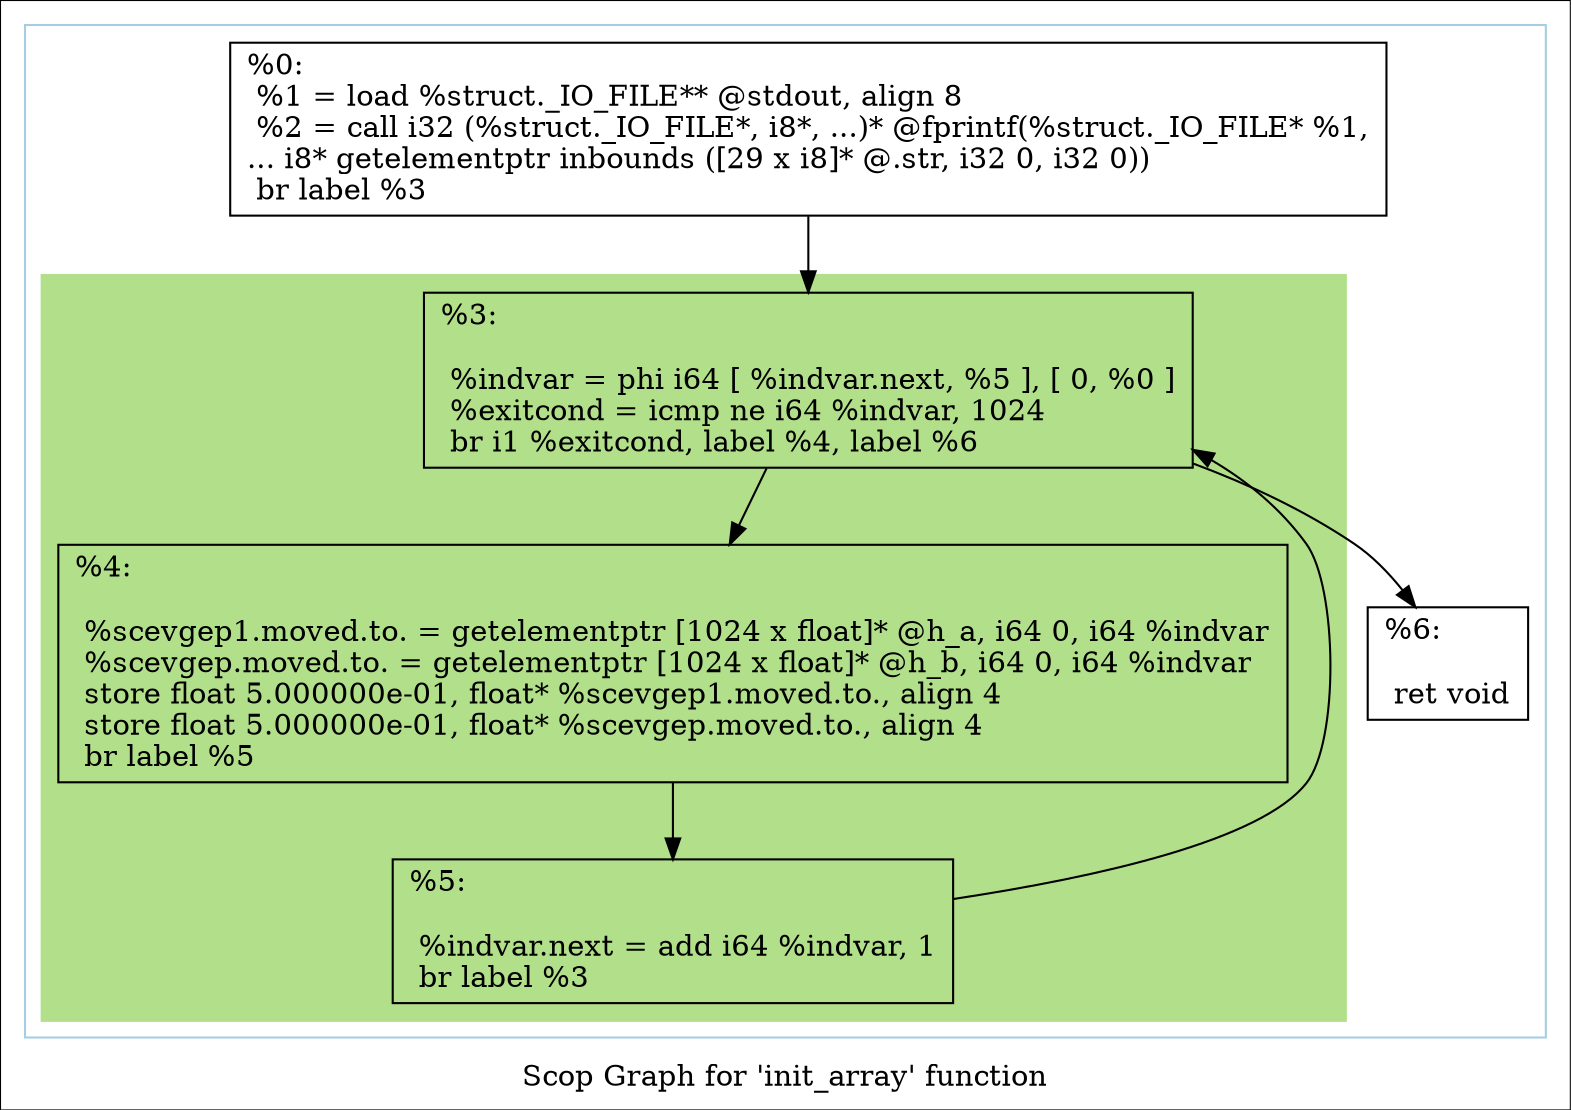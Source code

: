 digraph "Scop Graph for 'init_array' function" {
	label="Scop Graph for 'init_array' function";

	Node0x15ae2f0 [shape=record,label="{%0:\l  %1 = load %struct._IO_FILE** @stdout, align 8\l  %2 = call i32 (%struct._IO_FILE*, i8*, ...)* @fprintf(%struct._IO_FILE* %1,\l... i8* getelementptr inbounds ([29 x i8]* @.str, i32 0, i32 0))\l  br label %3\l}"];
	Node0x15ae2f0 -> Node0x15ae310;
	Node0x15ae310 [shape=record,label="{%3:\l\l  %indvar = phi i64 [ %indvar.next, %5 ], [ 0, %0 ]\l  %exitcond = icmp ne i64 %indvar, 1024\l  br i1 %exitcond, label %4, label %6\l}"];
	Node0x15ae310 -> Node0x15ae610;
	Node0x15ae310 -> Node0x15ae550;
	Node0x15ae610 [shape=record,label="{%4:\l\l  %scevgep1.moved.to. = getelementptr [1024 x float]* @h_a, i64 0, i64 %indvar\l  %scevgep.moved.to. = getelementptr [1024 x float]* @h_b, i64 0, i64 %indvar\l  store float 5.000000e-01, float* %scevgep1.moved.to., align 4\l  store float 5.000000e-01, float* %scevgep.moved.to., align 4\l  br label %5\l}"];
	Node0x15ae610 -> Node0x15ae450;
	Node0x15ae450 [shape=record,label="{%5:\l\l  %indvar.next = add i64 %indvar, 1\l  br label %3\l}"];
	Node0x15ae450 -> Node0x15ae310[constraint=false];
	Node0x15ae550 [shape=record,label="{%6:\l\l  ret void\l}"];
	colorscheme = "paired12"
        subgraph cluster_0x15ae0c0 {
          label = "";
          style = solid;
          color = 1
          subgraph cluster_0x15adeb0 {
            label = "";
            style = filled;
            color = 3            Node0x15ae310;
            Node0x15ae610;
            Node0x15ae450;
          }
          Node0x15ae2f0;
          Node0x15ae550;
        }
}
